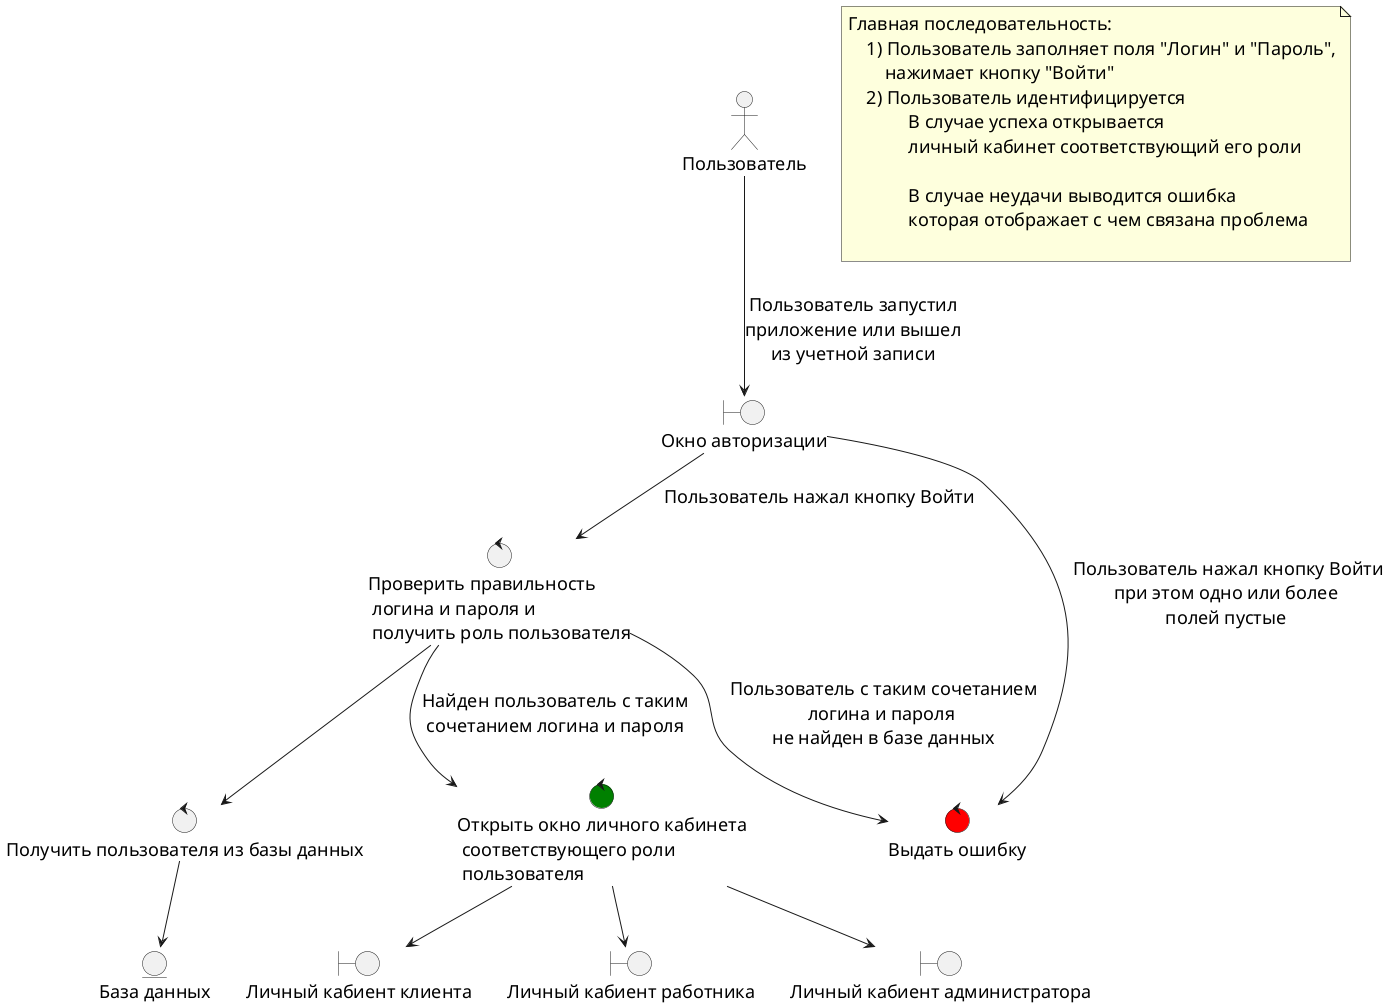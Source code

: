 @startuml auth_case

skinparam defaultFontSize 18

actor Пользователь as user

entity "База данных" as db

boundary "Окно авторизации" as auth_screen
boundary "Личный кабиент клиента" as client_cabinet_screen
boundary "Личный кабиент работника" as worker_cabinet_screen
boundary "Личный кабиент администратора" as admin_cabinet_screen

control "Получить пользователя из базы данных" as get_user_from_db
control "Проверить правильность\n логина и пароля и \n получить роль пользователя" as check_user
control "Открыть окно личного кабинета\n соответствующего роли\n пользователя" as open_user_cabinet #green
control "Выдать ошибку" as show_error #red

user --> auth_screen : "Пользователь запустил\nприложение или вышел\nиз учетной записи"
auth_screen --> show_error : " Пользователь нажал кнопку Войти\nпри этом одно или более\nполей пустые"
auth_screen --> check_user : " Пользователь нажал кнопку Войти"
check_user --> get_user_from_db
check_user --> show_error : "Пользователь с таким сочетанием\nлогина и пароля \nне найден в базе данных"
check_user --> open_user_cabinet : "Найден пользователь с таким\nсочетанием логина и пароля"
get_user_from_db --> db
open_user_cabinet --> client_cabinet_screen
open_user_cabinet --> worker_cabinet_screen
open_user_cabinet --> admin_cabinet_screen

note as scenario
Главная последовательность:
    1) Пользователь заполняет поля "Логин" и "Пароль",
        нажимает кнопку "Войти"
    2) Пользователь идентифицируется
             В случае успеха открывается
             личный кабинет соответствующий его роли

             В случае неудачи выводится ошибка
             которая отображает с чем связана проблема
        
end note


@enduml